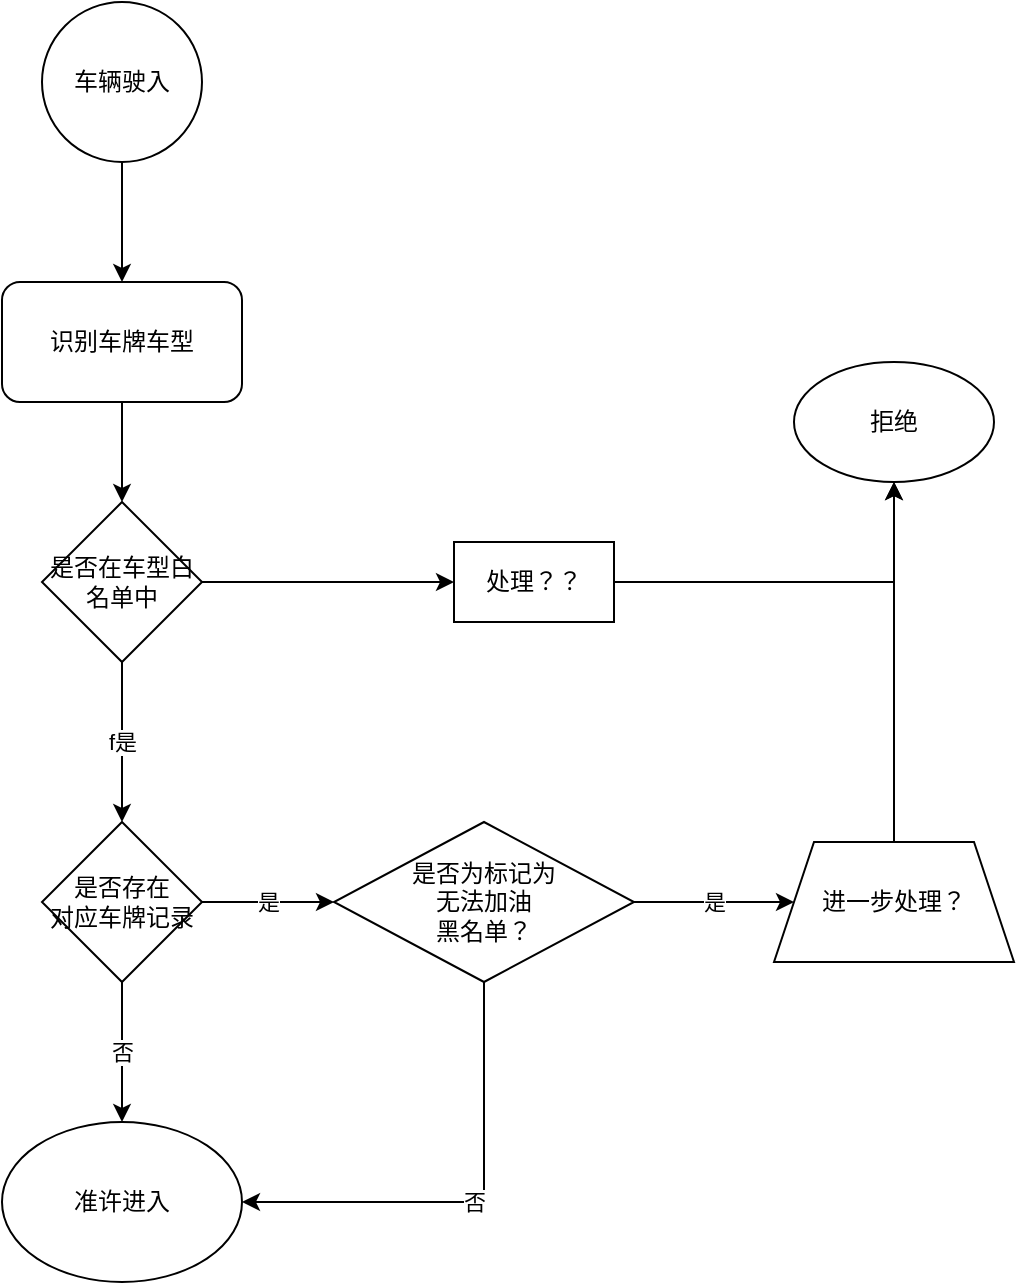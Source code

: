 <mxfile version="17.1.0" type="device"><diagram id="5mL2chMBpMJVrQfOxgIs" name="Page-1"><mxGraphModel dx="1038" dy="579" grid="1" gridSize="10" guides="1" tooltips="1" connect="1" arrows="1" fold="1" page="1" pageScale="1" pageWidth="827" pageHeight="1169" math="0" shadow="0"><root><mxCell id="0"/><mxCell id="1" parent="0"/><mxCell id="YJWBh6ZcXk77P26eatS0-3" style="edgeStyle=orthogonalEdgeStyle;rounded=0;orthogonalLoop=1;jettySize=auto;html=1;entryX=0.5;entryY=0;entryDx=0;entryDy=0;" edge="1" parent="1" source="YJWBh6ZcXk77P26eatS0-1" target="YJWBh6ZcXk77P26eatS0-2"><mxGeometry relative="1" as="geometry"/></mxCell><mxCell id="YJWBh6ZcXk77P26eatS0-1" value="车辆驶入" style="ellipse;whiteSpace=wrap;html=1;aspect=fixed;" vertex="1" parent="1"><mxGeometry x="334" y="170" width="80" height="80" as="geometry"/></mxCell><mxCell id="YJWBh6ZcXk77P26eatS0-5" style="edgeStyle=orthogonalEdgeStyle;rounded=0;orthogonalLoop=1;jettySize=auto;html=1;entryX=0.5;entryY=0;entryDx=0;entryDy=0;" edge="1" parent="1" source="YJWBh6ZcXk77P26eatS0-2" target="YJWBh6ZcXk77P26eatS0-4"><mxGeometry relative="1" as="geometry"/></mxCell><mxCell id="YJWBh6ZcXk77P26eatS0-2" value="识别车牌车型" style="rounded=1;whiteSpace=wrap;html=1;" vertex="1" parent="1"><mxGeometry x="314" y="310" width="120" height="60" as="geometry"/></mxCell><mxCell id="YJWBh6ZcXk77P26eatS0-7" value="f是" style="edgeStyle=orthogonalEdgeStyle;rounded=0;orthogonalLoop=1;jettySize=auto;html=1;entryX=0.5;entryY=0;entryDx=0;entryDy=0;" edge="1" parent="1" source="YJWBh6ZcXk77P26eatS0-4" target="YJWBh6ZcXk77P26eatS0-6"><mxGeometry relative="1" as="geometry"/></mxCell><mxCell id="YJWBh6ZcXk77P26eatS0-17" style="edgeStyle=orthogonalEdgeStyle;rounded=0;orthogonalLoop=1;jettySize=auto;html=1;exitX=1;exitY=0.5;exitDx=0;exitDy=0;entryX=0;entryY=0.5;entryDx=0;entryDy=0;" edge="1" parent="1" source="YJWBh6ZcXk77P26eatS0-4" target="YJWBh6ZcXk77P26eatS0-16"><mxGeometry relative="1" as="geometry"/></mxCell><mxCell id="YJWBh6ZcXk77P26eatS0-4" value="是否在车型白名单中" style="rhombus;whiteSpace=wrap;html=1;" vertex="1" parent="1"><mxGeometry x="334" y="420" width="80" height="80" as="geometry"/></mxCell><mxCell id="YJWBh6ZcXk77P26eatS0-9" value="否" style="edgeStyle=orthogonalEdgeStyle;rounded=0;orthogonalLoop=1;jettySize=auto;html=1;entryX=0.5;entryY=0;entryDx=0;entryDy=0;" edge="1" parent="1" source="YJWBh6ZcXk77P26eatS0-6" target="YJWBh6ZcXk77P26eatS0-8"><mxGeometry relative="1" as="geometry"/></mxCell><mxCell id="YJWBh6ZcXk77P26eatS0-11" value="是" style="edgeStyle=orthogonalEdgeStyle;rounded=0;orthogonalLoop=1;jettySize=auto;html=1;entryX=0;entryY=0.5;entryDx=0;entryDy=0;" edge="1" parent="1" source="YJWBh6ZcXk77P26eatS0-6" target="YJWBh6ZcXk77P26eatS0-10"><mxGeometry relative="1" as="geometry"/></mxCell><mxCell id="YJWBh6ZcXk77P26eatS0-6" value="是否存在&lt;br style=&quot;box-sizing: content-box ; margin: 0px ; padding: 0px&quot;&gt;对应车牌记录" style="rhombus;whiteSpace=wrap;html=1;" vertex="1" parent="1"><mxGeometry x="334" y="580" width="80" height="80" as="geometry"/></mxCell><mxCell id="YJWBh6ZcXk77P26eatS0-8" value="准许进入" style="ellipse;whiteSpace=wrap;html=1;" vertex="1" parent="1"><mxGeometry x="314" y="730" width="120" height="80" as="geometry"/></mxCell><mxCell id="YJWBh6ZcXk77P26eatS0-13" value="是" style="edgeStyle=orthogonalEdgeStyle;rounded=0;orthogonalLoop=1;jettySize=auto;html=1;entryX=0;entryY=0.5;entryDx=0;entryDy=0;" edge="1" parent="1" source="YJWBh6ZcXk77P26eatS0-10" target="YJWBh6ZcXk77P26eatS0-12"><mxGeometry relative="1" as="geometry"/></mxCell><mxCell id="YJWBh6ZcXk77P26eatS0-14" value="否" style="edgeStyle=orthogonalEdgeStyle;rounded=0;orthogonalLoop=1;jettySize=auto;html=1;exitX=0.5;exitY=1;exitDx=0;exitDy=0;entryX=1;entryY=0.5;entryDx=0;entryDy=0;" edge="1" parent="1" source="YJWBh6ZcXk77P26eatS0-10" target="YJWBh6ZcXk77P26eatS0-8"><mxGeometry relative="1" as="geometry"/></mxCell><mxCell id="YJWBh6ZcXk77P26eatS0-10" value="是否为标记为&lt;br style=&quot;box-sizing: content-box ; margin: 0px ; padding: 0px&quot;&gt;无法加油&lt;br style=&quot;box-sizing: content-box ; margin: 0px ; padding: 0px&quot;&gt;黑名单？" style="rhombus;whiteSpace=wrap;html=1;" vertex="1" parent="1"><mxGeometry x="480" y="580" width="150" height="80" as="geometry"/></mxCell><mxCell id="YJWBh6ZcXk77P26eatS0-19" style="edgeStyle=orthogonalEdgeStyle;rounded=0;orthogonalLoop=1;jettySize=auto;html=1;" edge="1" parent="1" source="YJWBh6ZcXk77P26eatS0-12" target="YJWBh6ZcXk77P26eatS0-15"><mxGeometry relative="1" as="geometry"/></mxCell><mxCell id="YJWBh6ZcXk77P26eatS0-12" value="进一步处理？" style="shape=trapezoid;perimeter=trapezoidPerimeter;whiteSpace=wrap;html=1;fixedSize=1;" vertex="1" parent="1"><mxGeometry x="700" y="590" width="120" height="60" as="geometry"/></mxCell><mxCell id="YJWBh6ZcXk77P26eatS0-15" value="拒绝" style="ellipse;whiteSpace=wrap;html=1;" vertex="1" parent="1"><mxGeometry x="710" y="350" width="100" height="60" as="geometry"/></mxCell><mxCell id="YJWBh6ZcXk77P26eatS0-18" style="edgeStyle=orthogonalEdgeStyle;rounded=0;orthogonalLoop=1;jettySize=auto;html=1;entryX=0.5;entryY=1;entryDx=0;entryDy=0;" edge="1" parent="1" source="YJWBh6ZcXk77P26eatS0-16" target="YJWBh6ZcXk77P26eatS0-15"><mxGeometry relative="1" as="geometry"/></mxCell><mxCell id="YJWBh6ZcXk77P26eatS0-16" value="处理？？" style="rounded=0;whiteSpace=wrap;html=1;" vertex="1" parent="1"><mxGeometry x="540" y="440" width="80" height="40" as="geometry"/></mxCell></root></mxGraphModel></diagram></mxfile>